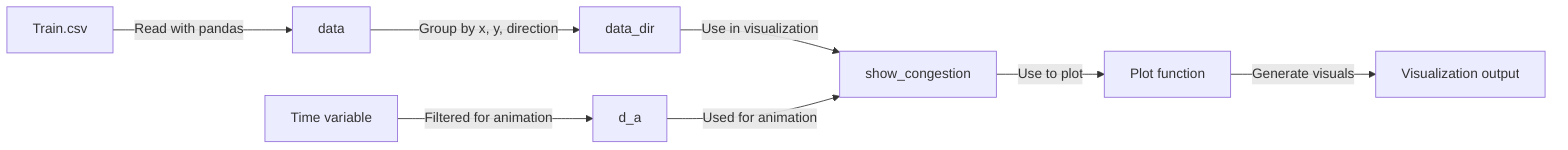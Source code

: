 graph LR
    A["Train.csv"] -->|"Read with pandas"| B["data"]
    B -->|"Group by x, y, direction"| C["data_dir"]
    C -->|"Use in visualization"| D["show_congestion"]
    D -->|"Use to plot"| E["Plot function"]
    E -->|"Generate visuals"| F["Visualization output"]
    G["Time variable"] -->|"Filtered for animation"| H["d_a"] 
    H -->|"Used for animation"| D
